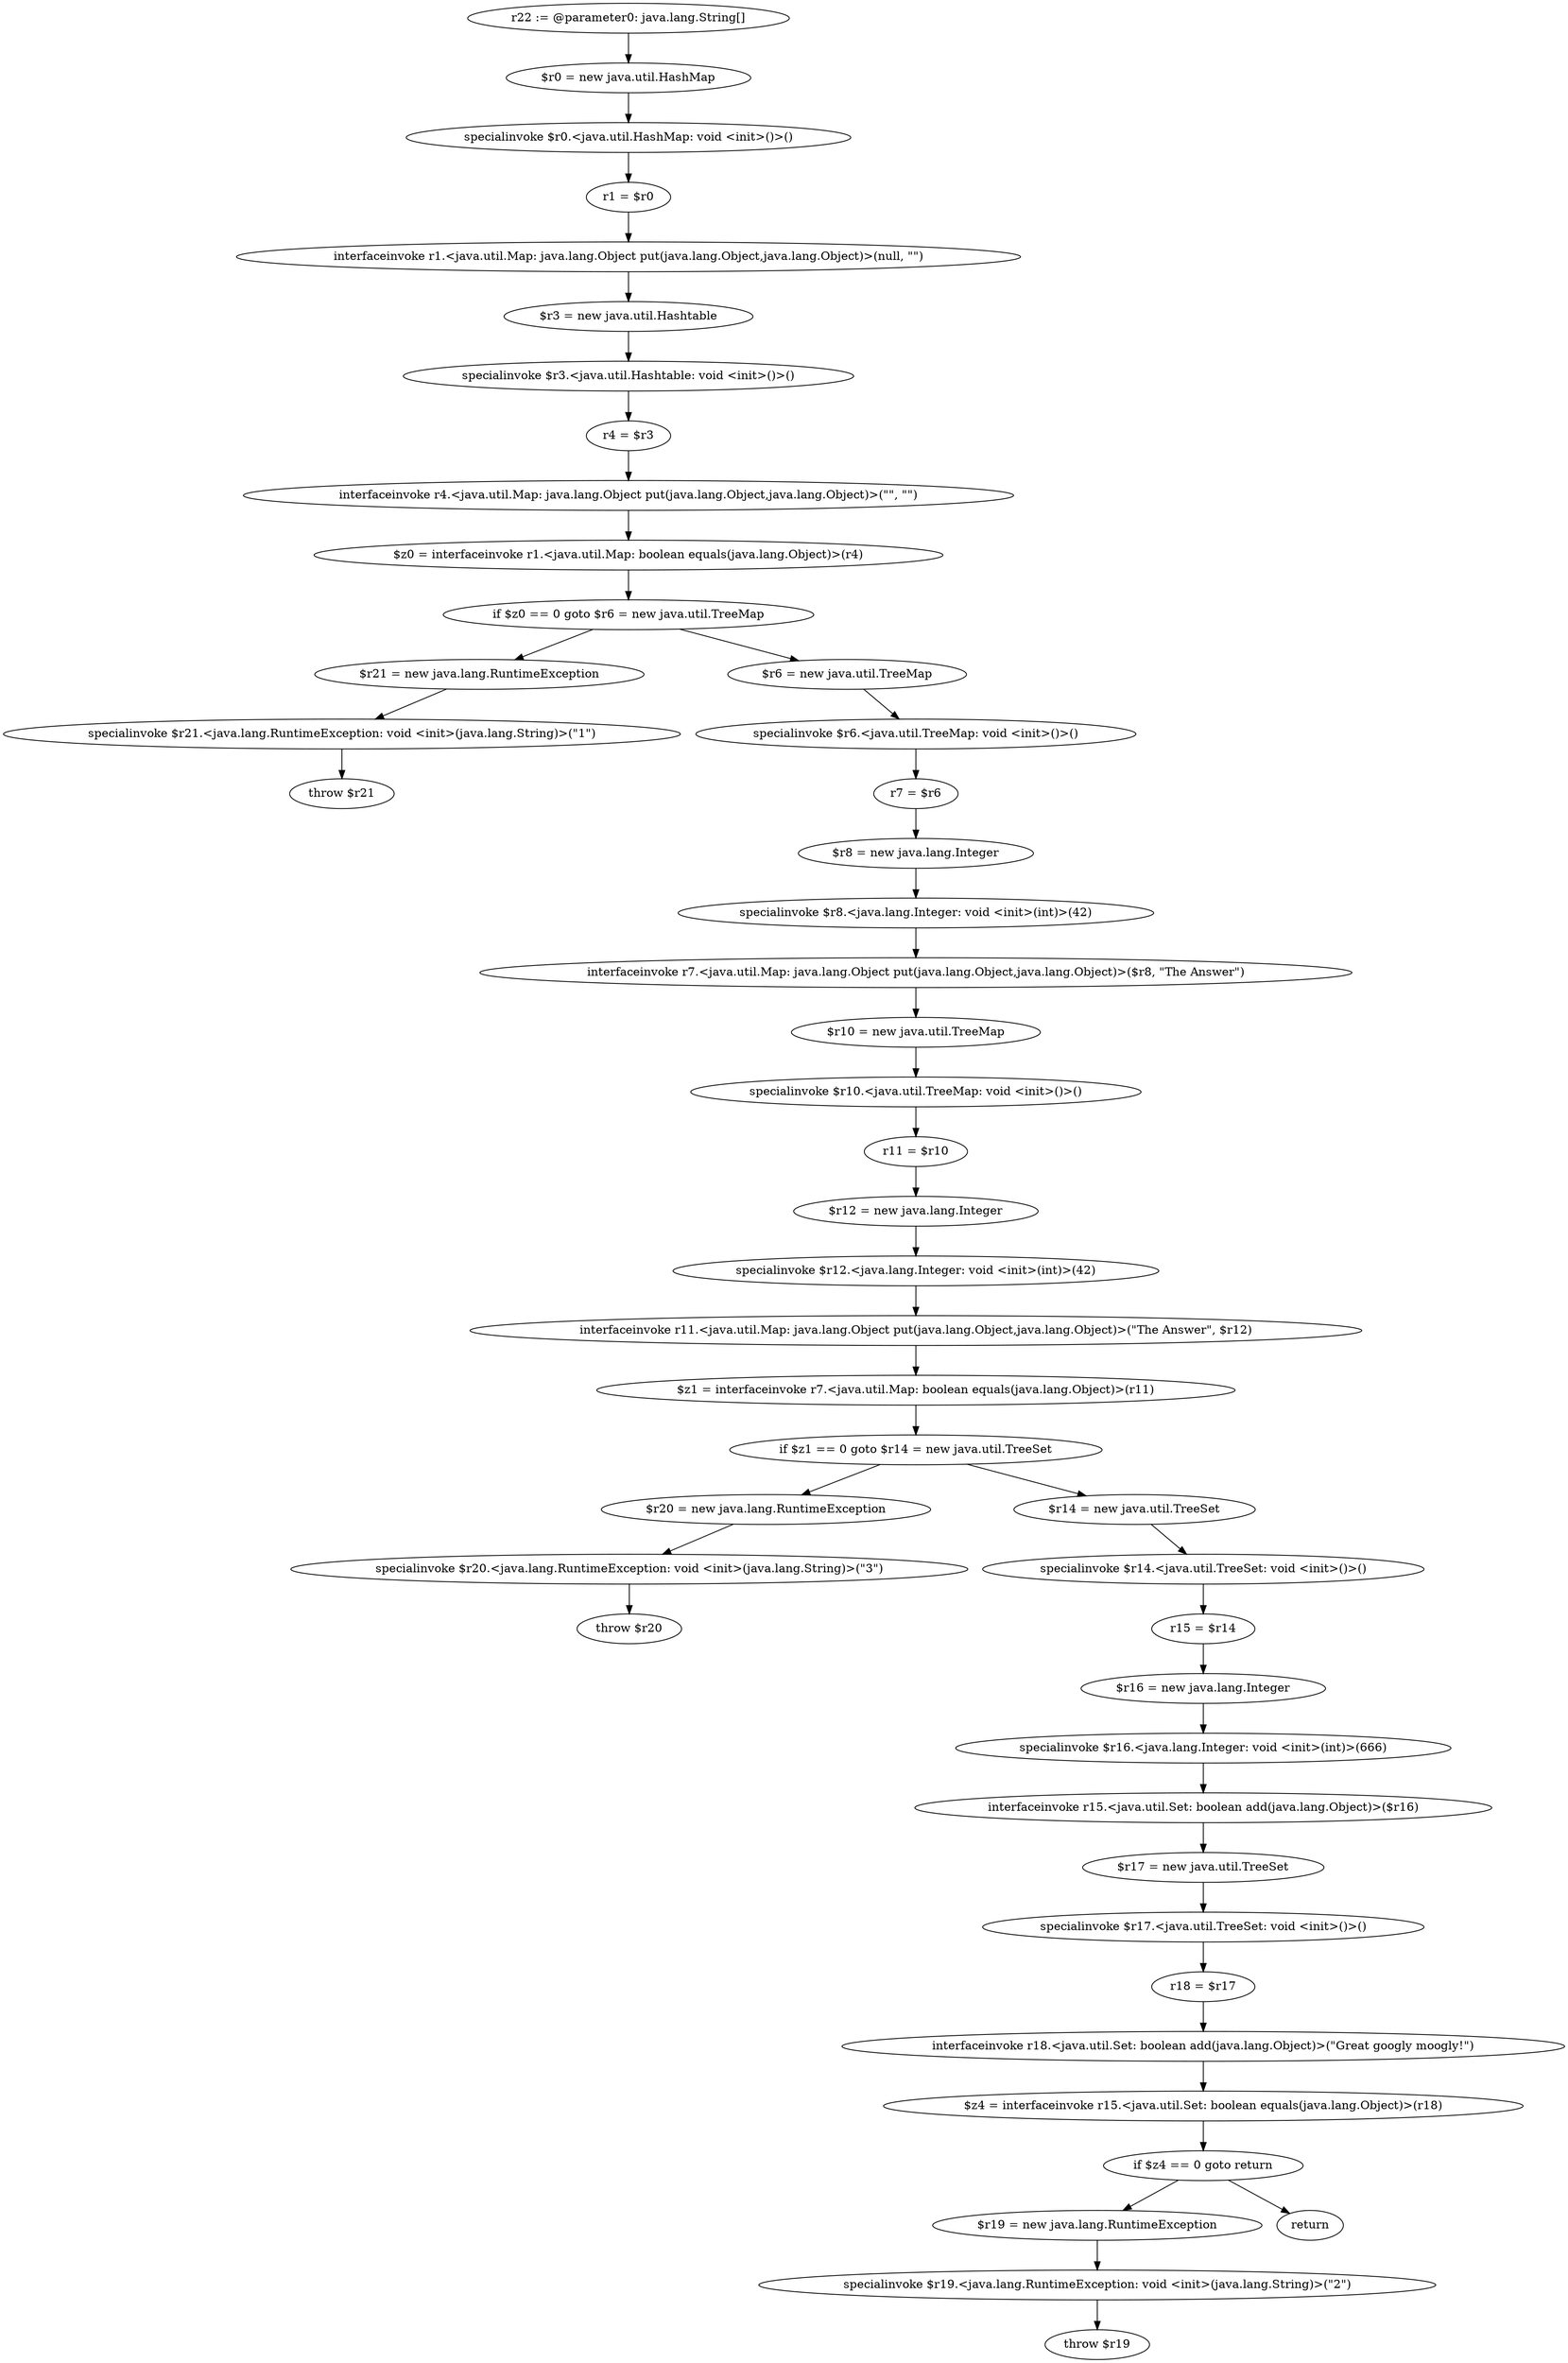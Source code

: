 digraph "unitGraph" {
    "r22 := @parameter0: java.lang.String[]"
    "$r0 = new java.util.HashMap"
    "specialinvoke $r0.<java.util.HashMap: void <init>()>()"
    "r1 = $r0"
    "interfaceinvoke r1.<java.util.Map: java.lang.Object put(java.lang.Object,java.lang.Object)>(null, \"\")"
    "$r3 = new java.util.Hashtable"
    "specialinvoke $r3.<java.util.Hashtable: void <init>()>()"
    "r4 = $r3"
    "interfaceinvoke r4.<java.util.Map: java.lang.Object put(java.lang.Object,java.lang.Object)>(\"\", \"\")"
    "$z0 = interfaceinvoke r1.<java.util.Map: boolean equals(java.lang.Object)>(r4)"
    "if $z0 == 0 goto $r6 = new java.util.TreeMap"
    "$r21 = new java.lang.RuntimeException"
    "specialinvoke $r21.<java.lang.RuntimeException: void <init>(java.lang.String)>(\"1\")"
    "throw $r21"
    "$r6 = new java.util.TreeMap"
    "specialinvoke $r6.<java.util.TreeMap: void <init>()>()"
    "r7 = $r6"
    "$r8 = new java.lang.Integer"
    "specialinvoke $r8.<java.lang.Integer: void <init>(int)>(42)"
    "interfaceinvoke r7.<java.util.Map: java.lang.Object put(java.lang.Object,java.lang.Object)>($r8, \"The Answer\")"
    "$r10 = new java.util.TreeMap"
    "specialinvoke $r10.<java.util.TreeMap: void <init>()>()"
    "r11 = $r10"
    "$r12 = new java.lang.Integer"
    "specialinvoke $r12.<java.lang.Integer: void <init>(int)>(42)"
    "interfaceinvoke r11.<java.util.Map: java.lang.Object put(java.lang.Object,java.lang.Object)>(\"The Answer\", $r12)"
    "$z1 = interfaceinvoke r7.<java.util.Map: boolean equals(java.lang.Object)>(r11)"
    "if $z1 == 0 goto $r14 = new java.util.TreeSet"
    "$r20 = new java.lang.RuntimeException"
    "specialinvoke $r20.<java.lang.RuntimeException: void <init>(java.lang.String)>(\"3\")"
    "throw $r20"
    "$r14 = new java.util.TreeSet"
    "specialinvoke $r14.<java.util.TreeSet: void <init>()>()"
    "r15 = $r14"
    "$r16 = new java.lang.Integer"
    "specialinvoke $r16.<java.lang.Integer: void <init>(int)>(666)"
    "interfaceinvoke r15.<java.util.Set: boolean add(java.lang.Object)>($r16)"
    "$r17 = new java.util.TreeSet"
    "specialinvoke $r17.<java.util.TreeSet: void <init>()>()"
    "r18 = $r17"
    "interfaceinvoke r18.<java.util.Set: boolean add(java.lang.Object)>(\"Great googly moogly!\")"
    "$z4 = interfaceinvoke r15.<java.util.Set: boolean equals(java.lang.Object)>(r18)"
    "if $z4 == 0 goto return"
    "$r19 = new java.lang.RuntimeException"
    "specialinvoke $r19.<java.lang.RuntimeException: void <init>(java.lang.String)>(\"2\")"
    "throw $r19"
    "return"
    "r22 := @parameter0: java.lang.String[]"->"$r0 = new java.util.HashMap";
    "$r0 = new java.util.HashMap"->"specialinvoke $r0.<java.util.HashMap: void <init>()>()";
    "specialinvoke $r0.<java.util.HashMap: void <init>()>()"->"r1 = $r0";
    "r1 = $r0"->"interfaceinvoke r1.<java.util.Map: java.lang.Object put(java.lang.Object,java.lang.Object)>(null, \"\")";
    "interfaceinvoke r1.<java.util.Map: java.lang.Object put(java.lang.Object,java.lang.Object)>(null, \"\")"->"$r3 = new java.util.Hashtable";
    "$r3 = new java.util.Hashtable"->"specialinvoke $r3.<java.util.Hashtable: void <init>()>()";
    "specialinvoke $r3.<java.util.Hashtable: void <init>()>()"->"r4 = $r3";
    "r4 = $r3"->"interfaceinvoke r4.<java.util.Map: java.lang.Object put(java.lang.Object,java.lang.Object)>(\"\", \"\")";
    "interfaceinvoke r4.<java.util.Map: java.lang.Object put(java.lang.Object,java.lang.Object)>(\"\", \"\")"->"$z0 = interfaceinvoke r1.<java.util.Map: boolean equals(java.lang.Object)>(r4)";
    "$z0 = interfaceinvoke r1.<java.util.Map: boolean equals(java.lang.Object)>(r4)"->"if $z0 == 0 goto $r6 = new java.util.TreeMap";
    "if $z0 == 0 goto $r6 = new java.util.TreeMap"->"$r21 = new java.lang.RuntimeException";
    "if $z0 == 0 goto $r6 = new java.util.TreeMap"->"$r6 = new java.util.TreeMap";
    "$r21 = new java.lang.RuntimeException"->"specialinvoke $r21.<java.lang.RuntimeException: void <init>(java.lang.String)>(\"1\")";
    "specialinvoke $r21.<java.lang.RuntimeException: void <init>(java.lang.String)>(\"1\")"->"throw $r21";
    "$r6 = new java.util.TreeMap"->"specialinvoke $r6.<java.util.TreeMap: void <init>()>()";
    "specialinvoke $r6.<java.util.TreeMap: void <init>()>()"->"r7 = $r6";
    "r7 = $r6"->"$r8 = new java.lang.Integer";
    "$r8 = new java.lang.Integer"->"specialinvoke $r8.<java.lang.Integer: void <init>(int)>(42)";
    "specialinvoke $r8.<java.lang.Integer: void <init>(int)>(42)"->"interfaceinvoke r7.<java.util.Map: java.lang.Object put(java.lang.Object,java.lang.Object)>($r8, \"The Answer\")";
    "interfaceinvoke r7.<java.util.Map: java.lang.Object put(java.lang.Object,java.lang.Object)>($r8, \"The Answer\")"->"$r10 = new java.util.TreeMap";
    "$r10 = new java.util.TreeMap"->"specialinvoke $r10.<java.util.TreeMap: void <init>()>()";
    "specialinvoke $r10.<java.util.TreeMap: void <init>()>()"->"r11 = $r10";
    "r11 = $r10"->"$r12 = new java.lang.Integer";
    "$r12 = new java.lang.Integer"->"specialinvoke $r12.<java.lang.Integer: void <init>(int)>(42)";
    "specialinvoke $r12.<java.lang.Integer: void <init>(int)>(42)"->"interfaceinvoke r11.<java.util.Map: java.lang.Object put(java.lang.Object,java.lang.Object)>(\"The Answer\", $r12)";
    "interfaceinvoke r11.<java.util.Map: java.lang.Object put(java.lang.Object,java.lang.Object)>(\"The Answer\", $r12)"->"$z1 = interfaceinvoke r7.<java.util.Map: boolean equals(java.lang.Object)>(r11)";
    "$z1 = interfaceinvoke r7.<java.util.Map: boolean equals(java.lang.Object)>(r11)"->"if $z1 == 0 goto $r14 = new java.util.TreeSet";
    "if $z1 == 0 goto $r14 = new java.util.TreeSet"->"$r20 = new java.lang.RuntimeException";
    "if $z1 == 0 goto $r14 = new java.util.TreeSet"->"$r14 = new java.util.TreeSet";
    "$r20 = new java.lang.RuntimeException"->"specialinvoke $r20.<java.lang.RuntimeException: void <init>(java.lang.String)>(\"3\")";
    "specialinvoke $r20.<java.lang.RuntimeException: void <init>(java.lang.String)>(\"3\")"->"throw $r20";
    "$r14 = new java.util.TreeSet"->"specialinvoke $r14.<java.util.TreeSet: void <init>()>()";
    "specialinvoke $r14.<java.util.TreeSet: void <init>()>()"->"r15 = $r14";
    "r15 = $r14"->"$r16 = new java.lang.Integer";
    "$r16 = new java.lang.Integer"->"specialinvoke $r16.<java.lang.Integer: void <init>(int)>(666)";
    "specialinvoke $r16.<java.lang.Integer: void <init>(int)>(666)"->"interfaceinvoke r15.<java.util.Set: boolean add(java.lang.Object)>($r16)";
    "interfaceinvoke r15.<java.util.Set: boolean add(java.lang.Object)>($r16)"->"$r17 = new java.util.TreeSet";
    "$r17 = new java.util.TreeSet"->"specialinvoke $r17.<java.util.TreeSet: void <init>()>()";
    "specialinvoke $r17.<java.util.TreeSet: void <init>()>()"->"r18 = $r17";
    "r18 = $r17"->"interfaceinvoke r18.<java.util.Set: boolean add(java.lang.Object)>(\"Great googly moogly!\")";
    "interfaceinvoke r18.<java.util.Set: boolean add(java.lang.Object)>(\"Great googly moogly!\")"->"$z4 = interfaceinvoke r15.<java.util.Set: boolean equals(java.lang.Object)>(r18)";
    "$z4 = interfaceinvoke r15.<java.util.Set: boolean equals(java.lang.Object)>(r18)"->"if $z4 == 0 goto return";
    "if $z4 == 0 goto return"->"$r19 = new java.lang.RuntimeException";
    "if $z4 == 0 goto return"->"return";
    "$r19 = new java.lang.RuntimeException"->"specialinvoke $r19.<java.lang.RuntimeException: void <init>(java.lang.String)>(\"2\")";
    "specialinvoke $r19.<java.lang.RuntimeException: void <init>(java.lang.String)>(\"2\")"->"throw $r19";
}
